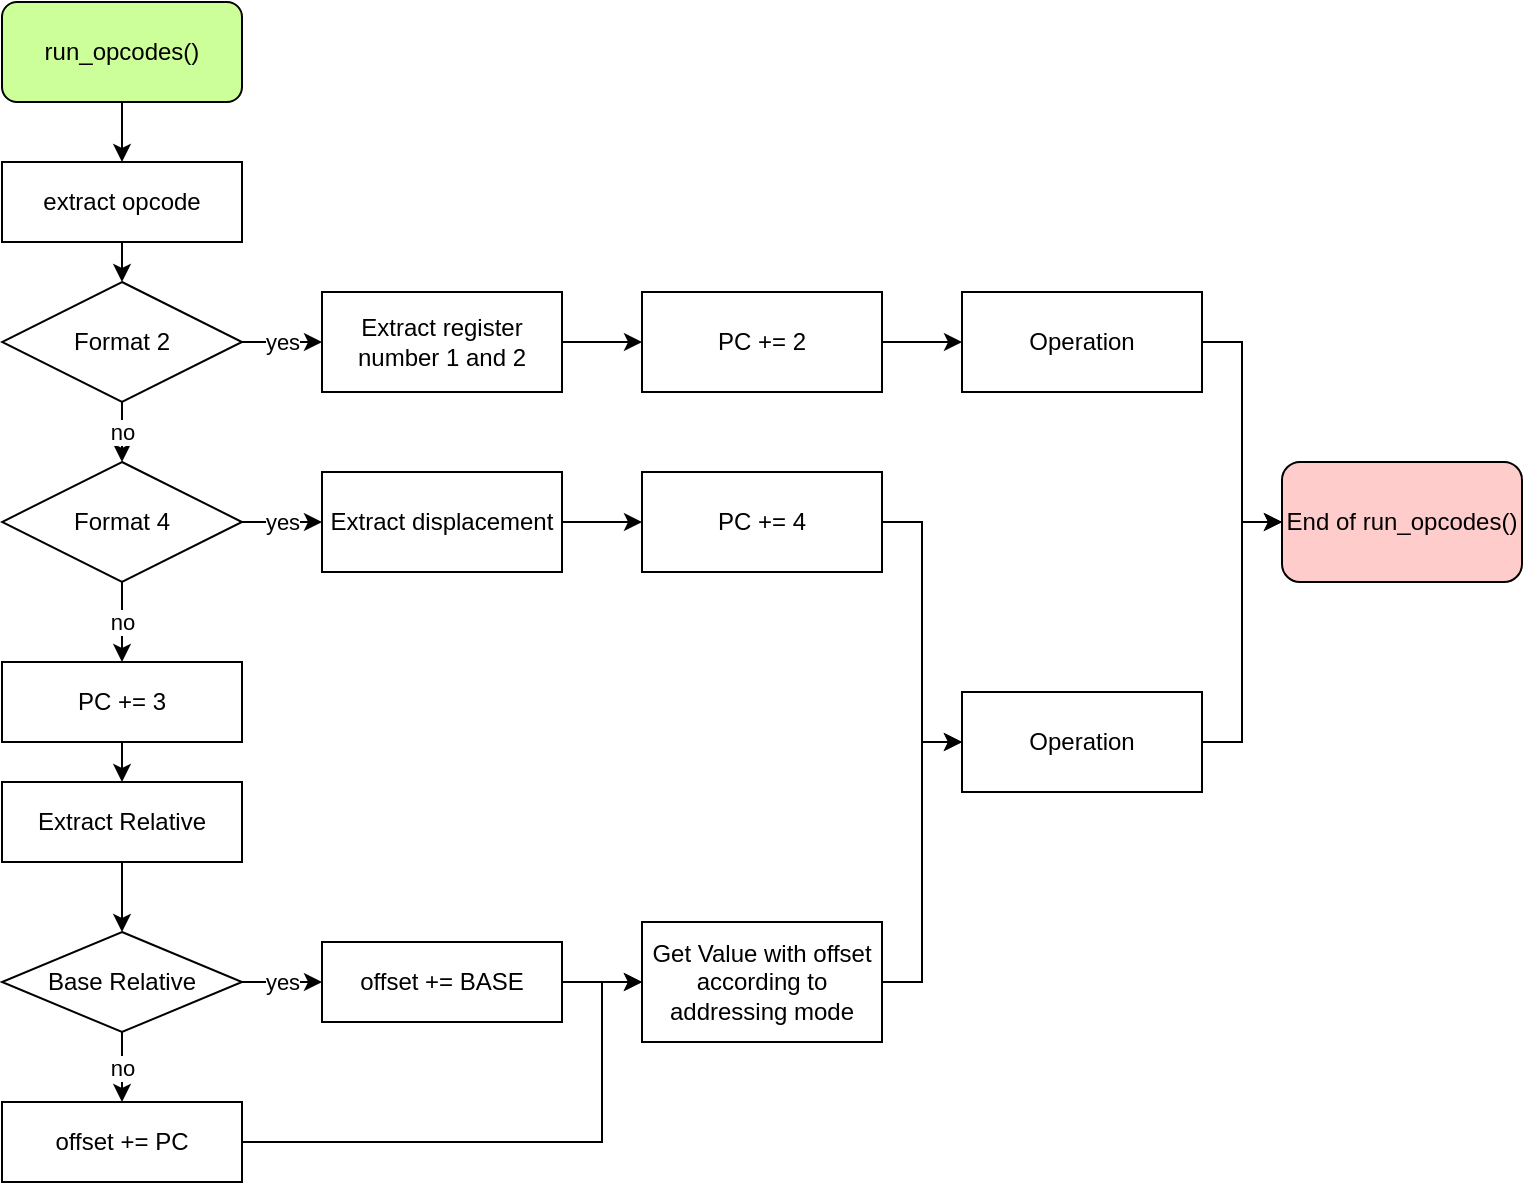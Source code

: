 <mxfile version="10.6.6" type="device"><diagram id="SanWj6S-DKtVyXLkYrr6" name="Page-1"><mxGraphModel dx="672" dy="821" grid="1" gridSize="10" guides="1" tooltips="1" connect="1" arrows="1" fold="1" page="1" pageScale="1" pageWidth="827" pageHeight="1169" math="0" shadow="0"><root><mxCell id="0"/><mxCell id="1" parent="0"/><mxCell id="N2zMTUHcvjEcCf5DB8HJ-3" style="edgeStyle=orthogonalEdgeStyle;rounded=0;orthogonalLoop=1;jettySize=auto;html=1;exitX=0.5;exitY=1;exitDx=0;exitDy=0;entryX=0.5;entryY=0;entryDx=0;entryDy=0;" edge="1" parent="1" source="N2zMTUHcvjEcCf5DB8HJ-1" target="N2zMTUHcvjEcCf5DB8HJ-2"><mxGeometry relative="1" as="geometry"/></mxCell><mxCell id="N2zMTUHcvjEcCf5DB8HJ-1" value="run_opcodes()" style="rounded=1;whiteSpace=wrap;html=1;fillColor=#CCFF99;" vertex="1" parent="1"><mxGeometry x="40" y="30" width="120" height="50" as="geometry"/></mxCell><mxCell id="N2zMTUHcvjEcCf5DB8HJ-5" style="edgeStyle=orthogonalEdgeStyle;rounded=0;orthogonalLoop=1;jettySize=auto;html=1;exitX=0.5;exitY=1;exitDx=0;exitDy=0;entryX=0.5;entryY=0;entryDx=0;entryDy=0;" edge="1" parent="1" source="N2zMTUHcvjEcCf5DB8HJ-2" target="N2zMTUHcvjEcCf5DB8HJ-4"><mxGeometry relative="1" as="geometry"/></mxCell><mxCell id="N2zMTUHcvjEcCf5DB8HJ-2" value="extract opcode" style="rounded=0;whiteSpace=wrap;html=1;fillColor=#FFFFFF;" vertex="1" parent="1"><mxGeometry x="40" y="110" width="120" height="40" as="geometry"/></mxCell><mxCell id="N2zMTUHcvjEcCf5DB8HJ-7" value="yes" style="edgeStyle=orthogonalEdgeStyle;rounded=0;orthogonalLoop=1;jettySize=auto;html=1;exitX=1;exitY=0.5;exitDx=0;exitDy=0;entryX=0;entryY=0.5;entryDx=0;entryDy=0;" edge="1" parent="1" source="N2zMTUHcvjEcCf5DB8HJ-4" target="N2zMTUHcvjEcCf5DB8HJ-6"><mxGeometry relative="1" as="geometry"/></mxCell><mxCell id="N2zMTUHcvjEcCf5DB8HJ-15" value="no&lt;br&gt;" style="edgeStyle=orthogonalEdgeStyle;rounded=0;orthogonalLoop=1;jettySize=auto;html=1;exitX=0.5;exitY=1;exitDx=0;exitDy=0;entryX=0.5;entryY=0;entryDx=0;entryDy=0;" edge="1" parent="1" source="N2zMTUHcvjEcCf5DB8HJ-4" target="N2zMTUHcvjEcCf5DB8HJ-13"><mxGeometry relative="1" as="geometry"/></mxCell><mxCell id="N2zMTUHcvjEcCf5DB8HJ-4" value="Format 2" style="rhombus;whiteSpace=wrap;html=1;fillColor=#FFFFFF;" vertex="1" parent="1"><mxGeometry x="40" y="170" width="120" height="60" as="geometry"/></mxCell><mxCell id="N2zMTUHcvjEcCf5DB8HJ-8" style="edgeStyle=orthogonalEdgeStyle;rounded=0;orthogonalLoop=1;jettySize=auto;html=1;exitX=1;exitY=0.5;exitDx=0;exitDy=0;" edge="1" parent="1" source="N2zMTUHcvjEcCf5DB8HJ-6"><mxGeometry relative="1" as="geometry"><mxPoint x="360" y="200" as="targetPoint"/></mxGeometry></mxCell><mxCell id="N2zMTUHcvjEcCf5DB8HJ-6" value="Extract register number 1 and 2" style="rounded=0;whiteSpace=wrap;html=1;fillColor=#FFFFFF;" vertex="1" parent="1"><mxGeometry x="200" y="175" width="120" height="50" as="geometry"/></mxCell><mxCell id="N2zMTUHcvjEcCf5DB8HJ-33" style="edgeStyle=orthogonalEdgeStyle;rounded=0;orthogonalLoop=1;jettySize=auto;html=1;exitX=1;exitY=0.5;exitDx=0;exitDy=0;entryX=0;entryY=0.5;entryDx=0;entryDy=0;" edge="1" parent="1" source="N2zMTUHcvjEcCf5DB8HJ-10" target="N2zMTUHcvjEcCf5DB8HJ-31"><mxGeometry relative="1" as="geometry"><Array as="points"><mxPoint x="340" y="600"/><mxPoint x="340" y="520"/></Array></mxGeometry></mxCell><mxCell id="N2zMTUHcvjEcCf5DB8HJ-10" value="offset += PC" style="rounded=0;whiteSpace=wrap;html=1;fillColor=#FFFFFF;" vertex="1" parent="1"><mxGeometry x="40" y="580" width="120" height="40" as="geometry"/></mxCell><mxCell id="N2zMTUHcvjEcCf5DB8HJ-25" style="edgeStyle=orthogonalEdgeStyle;rounded=0;orthogonalLoop=1;jettySize=auto;html=1;exitX=0.5;exitY=1;exitDx=0;exitDy=0;entryX=0.5;entryY=0;entryDx=0;entryDy=0;" edge="1" parent="1" source="N2zMTUHcvjEcCf5DB8HJ-11" target="N2zMTUHcvjEcCf5DB8HJ-22"><mxGeometry relative="1" as="geometry"/></mxCell><mxCell id="N2zMTUHcvjEcCf5DB8HJ-11" value="PC += 3" style="rounded=0;whiteSpace=wrap;html=1;fillColor=#FFFFFF;" vertex="1" parent="1"><mxGeometry x="40" y="360" width="120" height="40" as="geometry"/></mxCell><mxCell id="N2zMTUHcvjEcCf5DB8HJ-12" value="yes&lt;br&gt;" style="edgeStyle=orthogonalEdgeStyle;rounded=0;orthogonalLoop=1;jettySize=auto;html=1;exitX=1;exitY=0.5;exitDx=0;exitDy=0;entryX=0;entryY=0.5;entryDx=0;entryDy=0;" edge="1" parent="1" source="N2zMTUHcvjEcCf5DB8HJ-13" target="N2zMTUHcvjEcCf5DB8HJ-14"><mxGeometry relative="1" as="geometry"/></mxCell><mxCell id="N2zMTUHcvjEcCf5DB8HJ-16" value="no" style="edgeStyle=orthogonalEdgeStyle;rounded=0;orthogonalLoop=1;jettySize=auto;html=1;exitX=0.5;exitY=1;exitDx=0;exitDy=0;entryX=0.5;entryY=0;entryDx=0;entryDy=0;" edge="1" parent="1" source="N2zMTUHcvjEcCf5DB8HJ-13" target="N2zMTUHcvjEcCf5DB8HJ-11"><mxGeometry relative="1" as="geometry"/></mxCell><mxCell id="N2zMTUHcvjEcCf5DB8HJ-13" value="Format 4" style="rhombus;whiteSpace=wrap;html=1;fillColor=#FFFFFF;" vertex="1" parent="1"><mxGeometry x="40" y="260" width="120" height="60" as="geometry"/></mxCell><mxCell id="N2zMTUHcvjEcCf5DB8HJ-19" style="edgeStyle=orthogonalEdgeStyle;rounded=0;orthogonalLoop=1;jettySize=auto;html=1;exitX=1;exitY=0.5;exitDx=0;exitDy=0;entryX=0;entryY=0.5;entryDx=0;entryDy=0;" edge="1" parent="1" source="N2zMTUHcvjEcCf5DB8HJ-14" target="N2zMTUHcvjEcCf5DB8HJ-18"><mxGeometry relative="1" as="geometry"/></mxCell><mxCell id="N2zMTUHcvjEcCf5DB8HJ-14" value="Extract displacement" style="rounded=0;whiteSpace=wrap;html=1;fillColor=#FFFFFF;" vertex="1" parent="1"><mxGeometry x="200" y="265" width="120" height="50" as="geometry"/></mxCell><mxCell id="N2zMTUHcvjEcCf5DB8HJ-35" style="edgeStyle=orthogonalEdgeStyle;rounded=0;orthogonalLoop=1;jettySize=auto;html=1;exitX=1;exitY=0.5;exitDx=0;exitDy=0;entryX=0;entryY=0.5;entryDx=0;entryDy=0;" edge="1" parent="1" source="N2zMTUHcvjEcCf5DB8HJ-17" target="N2zMTUHcvjEcCf5DB8HJ-34"><mxGeometry relative="1" as="geometry"/></mxCell><mxCell id="N2zMTUHcvjEcCf5DB8HJ-17" value="PC += 2" style="rounded=0;whiteSpace=wrap;html=1;fillColor=#FFFFFF;" vertex="1" parent="1"><mxGeometry x="360" y="175" width="120" height="50" as="geometry"/></mxCell><mxCell id="N2zMTUHcvjEcCf5DB8HJ-37" style="edgeStyle=orthogonalEdgeStyle;rounded=0;orthogonalLoop=1;jettySize=auto;html=1;exitX=1;exitY=0.5;exitDx=0;exitDy=0;entryX=0;entryY=0.5;entryDx=0;entryDy=0;" edge="1" parent="1" source="N2zMTUHcvjEcCf5DB8HJ-18" target="N2zMTUHcvjEcCf5DB8HJ-36"><mxGeometry relative="1" as="geometry"/></mxCell><mxCell id="N2zMTUHcvjEcCf5DB8HJ-18" value="PC += 4" style="rounded=0;whiteSpace=wrap;html=1;fillColor=#FFFFFF;" vertex="1" parent="1"><mxGeometry x="360" y="265" width="120" height="50" as="geometry"/></mxCell><mxCell id="N2zMTUHcvjEcCf5DB8HJ-27" style="edgeStyle=orthogonalEdgeStyle;rounded=0;orthogonalLoop=1;jettySize=auto;html=1;exitX=0.5;exitY=1;exitDx=0;exitDy=0;entryX=0.5;entryY=0;entryDx=0;entryDy=0;" edge="1" parent="1" source="N2zMTUHcvjEcCf5DB8HJ-22" target="N2zMTUHcvjEcCf5DB8HJ-26"><mxGeometry relative="1" as="geometry"/></mxCell><mxCell id="N2zMTUHcvjEcCf5DB8HJ-22" value="Extract Relative" style="rounded=0;whiteSpace=wrap;html=1;fillColor=#FFFFFF;" vertex="1" parent="1"><mxGeometry x="40" y="420" width="120" height="40" as="geometry"/></mxCell><mxCell id="N2zMTUHcvjEcCf5DB8HJ-29" value="yes" style="edgeStyle=orthogonalEdgeStyle;rounded=0;orthogonalLoop=1;jettySize=auto;html=1;exitX=1;exitY=0.5;exitDx=0;exitDy=0;entryX=0;entryY=0.5;entryDx=0;entryDy=0;" edge="1" parent="1" source="N2zMTUHcvjEcCf5DB8HJ-26" target="N2zMTUHcvjEcCf5DB8HJ-28"><mxGeometry relative="1" as="geometry"/></mxCell><mxCell id="N2zMTUHcvjEcCf5DB8HJ-30" value="no&lt;br&gt;" style="edgeStyle=orthogonalEdgeStyle;rounded=0;orthogonalLoop=1;jettySize=auto;html=1;exitX=0.5;exitY=1;exitDx=0;exitDy=0;entryX=0.5;entryY=0;entryDx=0;entryDy=0;" edge="1" parent="1" source="N2zMTUHcvjEcCf5DB8HJ-26" target="N2zMTUHcvjEcCf5DB8HJ-10"><mxGeometry relative="1" as="geometry"/></mxCell><mxCell id="N2zMTUHcvjEcCf5DB8HJ-26" value="Base Relative" style="rhombus;whiteSpace=wrap;html=1;fillColor=#FFFFFF;" vertex="1" parent="1"><mxGeometry x="40" y="495" width="120" height="50" as="geometry"/></mxCell><mxCell id="N2zMTUHcvjEcCf5DB8HJ-32" style="edgeStyle=orthogonalEdgeStyle;rounded=0;orthogonalLoop=1;jettySize=auto;html=1;exitX=1;exitY=0.5;exitDx=0;exitDy=0;entryX=0;entryY=0.5;entryDx=0;entryDy=0;" edge="1" parent="1" source="N2zMTUHcvjEcCf5DB8HJ-28" target="N2zMTUHcvjEcCf5DB8HJ-31"><mxGeometry relative="1" as="geometry"/></mxCell><mxCell id="N2zMTUHcvjEcCf5DB8HJ-28" value="offset += BASE" style="rounded=0;whiteSpace=wrap;html=1;fillColor=#FFFFFF;" vertex="1" parent="1"><mxGeometry x="200" y="500" width="120" height="40" as="geometry"/></mxCell><mxCell id="N2zMTUHcvjEcCf5DB8HJ-38" style="edgeStyle=orthogonalEdgeStyle;rounded=0;orthogonalLoop=1;jettySize=auto;html=1;exitX=1;exitY=0.5;exitDx=0;exitDy=0;entryX=0;entryY=0.5;entryDx=0;entryDy=0;" edge="1" parent="1" source="N2zMTUHcvjEcCf5DB8HJ-31" target="N2zMTUHcvjEcCf5DB8HJ-36"><mxGeometry relative="1" as="geometry"/></mxCell><mxCell id="N2zMTUHcvjEcCf5DB8HJ-31" value="Get Value with offset according to addressing mode" style="rounded=0;whiteSpace=wrap;html=1;fillColor=#FFFFFF;" vertex="1" parent="1"><mxGeometry x="360" y="490" width="120" height="60" as="geometry"/></mxCell><mxCell id="N2zMTUHcvjEcCf5DB8HJ-40" style="edgeStyle=orthogonalEdgeStyle;rounded=0;orthogonalLoop=1;jettySize=auto;html=1;exitX=1;exitY=0.5;exitDx=0;exitDy=0;entryX=0;entryY=0.5;entryDx=0;entryDy=0;" edge="1" parent="1" source="N2zMTUHcvjEcCf5DB8HJ-34" target="N2zMTUHcvjEcCf5DB8HJ-39"><mxGeometry relative="1" as="geometry"/></mxCell><mxCell id="N2zMTUHcvjEcCf5DB8HJ-34" value="Operation&lt;br&gt;" style="rounded=0;whiteSpace=wrap;html=1;fillColor=#FFFFFF;" vertex="1" parent="1"><mxGeometry x="520" y="175" width="120" height="50" as="geometry"/></mxCell><mxCell id="N2zMTUHcvjEcCf5DB8HJ-41" style="edgeStyle=orthogonalEdgeStyle;rounded=0;orthogonalLoop=1;jettySize=auto;html=1;exitX=1;exitY=0.5;exitDx=0;exitDy=0;entryX=0;entryY=0.5;entryDx=0;entryDy=0;" edge="1" parent="1" source="N2zMTUHcvjEcCf5DB8HJ-36" target="N2zMTUHcvjEcCf5DB8HJ-39"><mxGeometry relative="1" as="geometry"/></mxCell><mxCell id="N2zMTUHcvjEcCf5DB8HJ-36" value="Operation&lt;br&gt;" style="rounded=0;whiteSpace=wrap;html=1;fillColor=#FFFFFF;" vertex="1" parent="1"><mxGeometry x="520" y="375" width="120" height="50" as="geometry"/></mxCell><mxCell id="N2zMTUHcvjEcCf5DB8HJ-39" value="End of run_opcodes()" style="rounded=1;whiteSpace=wrap;html=1;fillColor=#FFCCCC;" vertex="1" parent="1"><mxGeometry x="680" y="260" width="120" height="60" as="geometry"/></mxCell></root></mxGraphModel></diagram></mxfile>